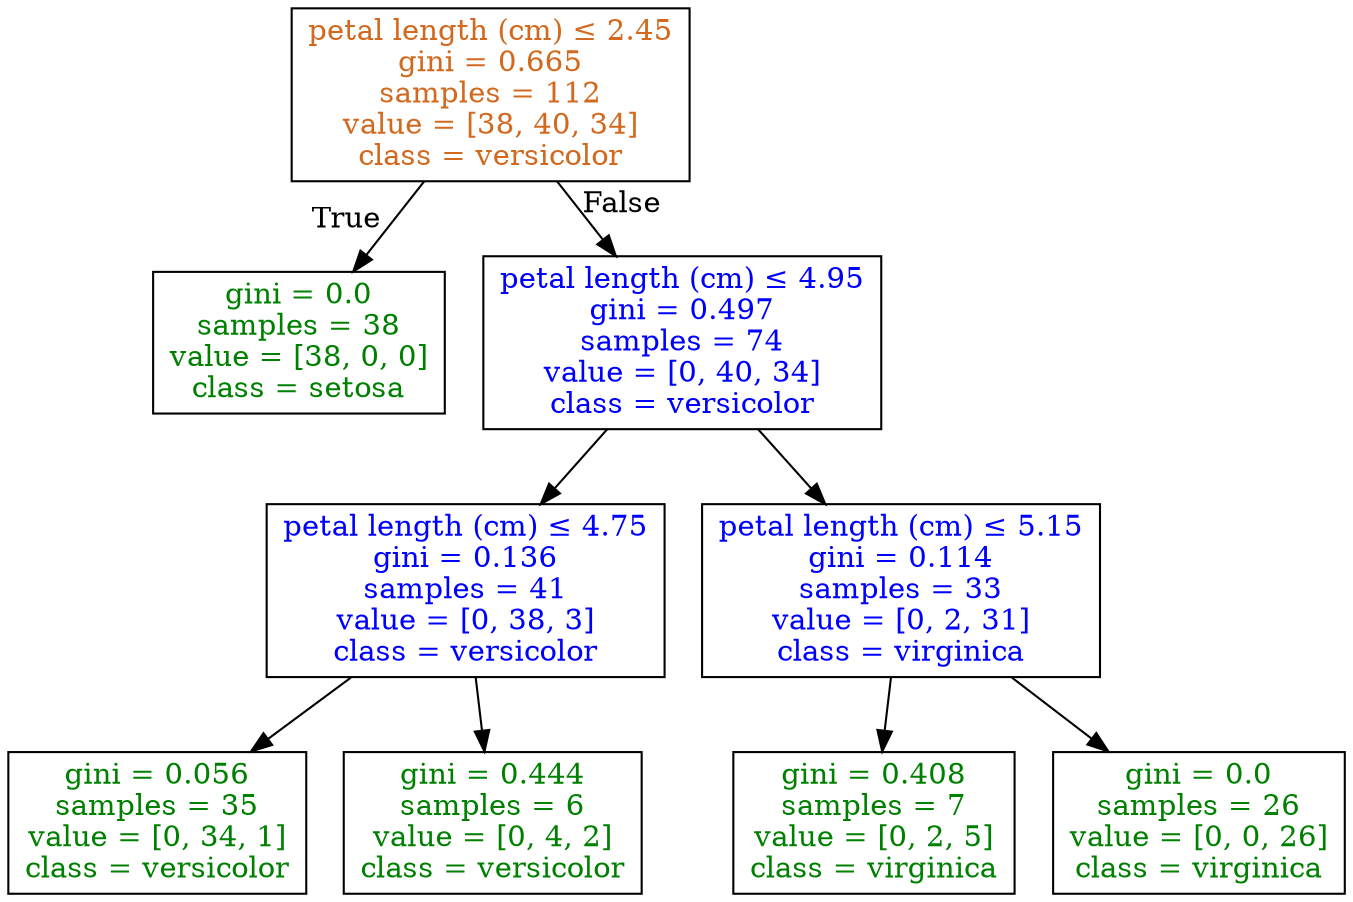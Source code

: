 digraph Tree {
node [shape=box, style=filled,fillcolor="#FFFFFF"] ;
0 [label=<<FONT COLOR="#D2691E">petal length (cm) &le; 2.45<br/>gini = 0.665<br/>samples = 112<br/>value = [38, 40, 34]<br/>class = versicolor</FONT>>] ;
1 [label=<<FONT COLOR="#008000">gini = 0.0<br/>samples = 38<br/>value = [38, 0, 0]<br/>class = setosa</FONT>>] ;
0 -> 1 [labeldistance=2.5, labelangle=45, headlabel="True"] ;
2 [label=<<FONT COLOR="#0000FF">petal length (cm) &le; 4.95<br/>gini = 0.497<br/>samples = 74<br/>value = [0, 40, 34]<br/>class = versicolor</FONT>>] ;
0 -> 2 [labeldistance=2.5, labelangle=-45, headlabel="False"] ;
3 [label=<<FONT COLOR="#0000FF">petal length (cm) &le; 4.75<br/>gini = 0.136<br/>samples = 41<br/>value = [0, 38, 3]<br/>class = versicolor</FONT>>] ;
2 -> 3 ;
4 [label=<<FONT COLOR="#008000">gini = 0.056<br/>samples = 35<br/>value = [0, 34, 1]<br/>class = versicolor</FONT>>] ;
3 -> 4 ;
5 [label=<<FONT COLOR="#008000">gini = 0.444<br/>samples = 6<br/>value = [0, 4, 2]<br/>class = versicolor</FONT>>] ;
3 -> 5 ;
6 [label=<<FONT COLOR="#0000FF">petal length (cm) &le; 5.15<br/>gini = 0.114<br/>samples = 33<br/>value = [0, 2, 31]<br/>class = virginica</FONT>>] ;
2 -> 6 ;
7 [label=<<FONT COLOR="#008000">gini = 0.408<br/>samples = 7<br/>value = [0, 2, 5]<br/>class = virginica</FONT>>] ;
6 -> 7 ;
8 [label=<<FONT COLOR="#008000">gini = 0.0<br/>samples = 26<br/>value = [0, 0, 26]<br/>class = virginica</FONT>>] ;
6 -> 8 ;
}
